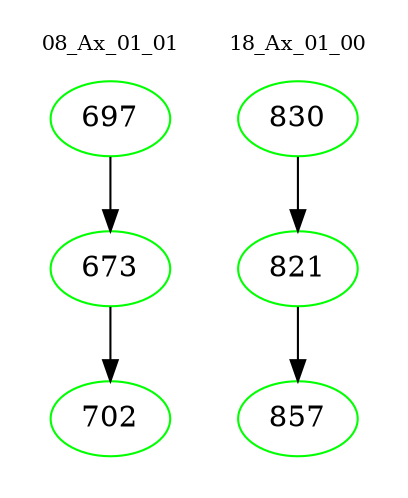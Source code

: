 digraph{
subgraph cluster_0 {
color = white
label = "08_Ax_01_01";
fontsize=10;
T0_697 [label="697", color="green"]
T0_697 -> T0_673 [color="black"]
T0_673 [label="673", color="green"]
T0_673 -> T0_702 [color="black"]
T0_702 [label="702", color="green"]
}
subgraph cluster_1 {
color = white
label = "18_Ax_01_00";
fontsize=10;
T1_830 [label="830", color="green"]
T1_830 -> T1_821 [color="black"]
T1_821 [label="821", color="green"]
T1_821 -> T1_857 [color="black"]
T1_857 [label="857", color="green"]
}
}

